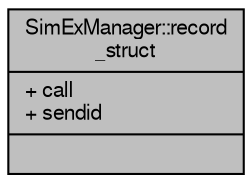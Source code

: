 digraph "SimExManager::record_struct"
{
  bgcolor="transparent";
  edge [fontname="FreeSans",fontsize="10",labelfontname="FreeSans",labelfontsize="10"];
  node [fontname="FreeSans",fontsize="10",shape=record];
  Node1 [label="{SimExManager::record\l_struct\n|+ call\l+ sendid\l|}",height=0.2,width=0.4,color="black", fillcolor="grey75", style="filled" fontcolor="black"];
}
